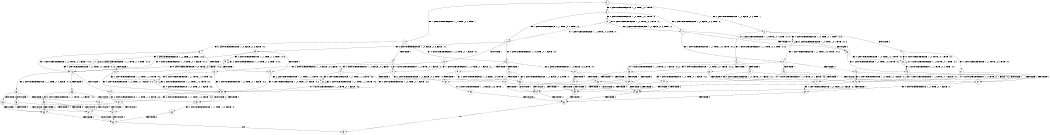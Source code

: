 digraph BCG {
size = "7, 10.5";
center = TRUE;
node [shape = circle];
0 [peripheries = 2];
0 -> 1 [label = "EX !1 !ATOMIC_EXCH_BRANCH (1, +1, TRUE, +0, 2, TRUE) !::"];
0 -> 2 [label = "EX !2 !ATOMIC_EXCH_BRANCH (1, +0, FALSE, +0, 3, TRUE) !::"];
0 -> 3 [label = "EX !0 !ATOMIC_EXCH_BRANCH (1, +0, TRUE, +0, 1, TRUE) !::"];
1 -> 4 [label = "TERMINATE !1"];
1 -> 5 [label = "EX !2 !ATOMIC_EXCH_BRANCH (1, +0, FALSE, +0, 3, FALSE) !:0:1:"];
1 -> 6 [label = "EX !0 !ATOMIC_EXCH_BRANCH (1, +0, TRUE, +0, 1, FALSE) !:0:1:"];
2 -> 7 [label = "TERMINATE !2"];
2 -> 8 [label = "EX !1 !ATOMIC_EXCH_BRANCH (1, +1, TRUE, +0, 2, TRUE) !:0:1:2:"];
2 -> 9 [label = "EX !0 !ATOMIC_EXCH_BRANCH (1, +0, TRUE, +0, 1, TRUE) !:0:1:2:"];
3 -> 10 [label = "EX !1 !ATOMIC_EXCH_BRANCH (1, +1, TRUE, +0, 2, TRUE) !:0:"];
3 -> 11 [label = "EX !2 !ATOMIC_EXCH_BRANCH (1, +0, FALSE, +0, 3, TRUE) !:0:"];
3 -> 12 [label = "EX !0 !ATOMIC_EXCH_BRANCH (1, +0, TRUE, +0, 1, TRUE) !:0:"];
4 -> 13 [label = "EX !2 !ATOMIC_EXCH_BRANCH (1, +0, FALSE, +0, 3, FALSE) !:0:"];
4 -> 14 [label = "EX !0 !ATOMIC_EXCH_BRANCH (1, +0, TRUE, +0, 1, FALSE) !:0:"];
5 -> 15 [label = "TERMINATE !1"];
5 -> 16 [label = "EX !0 !ATOMIC_EXCH_BRANCH (1, +0, TRUE, +0, 1, FALSE) !:0:1:2:"];
5 -> 17 [label = "EX !2 !ATOMIC_EXCH_BRANCH (1, +1, TRUE, +1, 2, TRUE) !:0:1:2:"];
6 -> 18 [label = "TERMINATE !1"];
6 -> 19 [label = "TERMINATE !0"];
6 -> 20 [label = "EX !2 !ATOMIC_EXCH_BRANCH (1, +0, FALSE, +0, 3, TRUE) !:0:1:"];
7 -> 21 [label = "EX !1 !ATOMIC_EXCH_BRANCH (1, +1, TRUE, +0, 2, TRUE) !:0:1:"];
7 -> 22 [label = "EX !0 !ATOMIC_EXCH_BRANCH (1, +0, TRUE, +0, 1, TRUE) !:0:1:"];
8 -> 23 [label = "TERMINATE !1"];
8 -> 24 [label = "TERMINATE !2"];
8 -> 25 [label = "EX !0 !ATOMIC_EXCH_BRANCH (1, +0, TRUE, +0, 1, FALSE) !:0:1:2:"];
9 -> 26 [label = "TERMINATE !2"];
9 -> 27 [label = "EX !1 !ATOMIC_EXCH_BRANCH (1, +1, TRUE, +0, 2, TRUE) !:0:1:2:"];
9 -> 9 [label = "EX !0 !ATOMIC_EXCH_BRANCH (1, +0, TRUE, +0, 1, TRUE) !:0:1:2:"];
10 -> 28 [label = "TERMINATE !1"];
10 -> 29 [label = "EX !2 !ATOMIC_EXCH_BRANCH (1, +0, FALSE, +0, 3, FALSE) !:0:1:"];
10 -> 6 [label = "EX !0 !ATOMIC_EXCH_BRANCH (1, +0, TRUE, +0, 1, FALSE) !:0:1:"];
11 -> 26 [label = "TERMINATE !2"];
11 -> 27 [label = "EX !1 !ATOMIC_EXCH_BRANCH (1, +1, TRUE, +0, 2, TRUE) !:0:1:2:"];
11 -> 9 [label = "EX !0 !ATOMIC_EXCH_BRANCH (1, +0, TRUE, +0, 1, TRUE) !:0:1:2:"];
12 -> 10 [label = "EX !1 !ATOMIC_EXCH_BRANCH (1, +1, TRUE, +0, 2, TRUE) !:0:"];
12 -> 11 [label = "EX !2 !ATOMIC_EXCH_BRANCH (1, +0, FALSE, +0, 3, TRUE) !:0:"];
12 -> 12 [label = "EX !0 !ATOMIC_EXCH_BRANCH (1, +0, TRUE, +0, 1, TRUE) !:0:"];
13 -> 30 [label = "EX !0 !ATOMIC_EXCH_BRANCH (1, +0, TRUE, +0, 1, FALSE) !:0:2:"];
13 -> 31 [label = "EX !2 !ATOMIC_EXCH_BRANCH (1, +1, TRUE, +1, 2, TRUE) !:0:2:"];
14 -> 32 [label = "TERMINATE !0"];
14 -> 33 [label = "EX !2 !ATOMIC_EXCH_BRANCH (1, +0, FALSE, +0, 3, TRUE) !:0:"];
15 -> 30 [label = "EX !0 !ATOMIC_EXCH_BRANCH (1, +0, TRUE, +0, 1, FALSE) !:0:2:"];
15 -> 31 [label = "EX !2 !ATOMIC_EXCH_BRANCH (1, +1, TRUE, +1, 2, TRUE) !:0:2:"];
16 -> 34 [label = "TERMINATE !1"];
16 -> 35 [label = "TERMINATE !0"];
16 -> 36 [label = "EX !2 !ATOMIC_EXCH_BRANCH (1, +1, TRUE, +1, 2, FALSE) !:0:1:2:"];
17 -> 15 [label = "TERMINATE !1"];
17 -> 16 [label = "EX !0 !ATOMIC_EXCH_BRANCH (1, +0, TRUE, +0, 1, FALSE) !:0:1:2:"];
17 -> 17 [label = "EX !2 !ATOMIC_EXCH_BRANCH (1, +1, TRUE, +1, 2, TRUE) !:0:1:2:"];
18 -> 32 [label = "TERMINATE !0"];
18 -> 33 [label = "EX !2 !ATOMIC_EXCH_BRANCH (1, +0, FALSE, +0, 3, TRUE) !:0:"];
19 -> 32 [label = "TERMINATE !1"];
19 -> 37 [label = "EX !2 !ATOMIC_EXCH_BRANCH (1, +0, FALSE, +0, 3, TRUE) !:1:"];
20 -> 38 [label = "TERMINATE !1"];
20 -> 39 [label = "TERMINATE !2"];
20 -> 40 [label = "TERMINATE !0"];
21 -> 41 [label = "TERMINATE !1"];
21 -> 42 [label = "EX !0 !ATOMIC_EXCH_BRANCH (1, +0, TRUE, +0, 1, FALSE) !:0:1:"];
22 -> 43 [label = "EX !1 !ATOMIC_EXCH_BRANCH (1, +1, TRUE, +0, 2, TRUE) !:0:1:"];
22 -> 22 [label = "EX !0 !ATOMIC_EXCH_BRANCH (1, +0, TRUE, +0, 1, TRUE) !:0:1:"];
23 -> 41 [label = "TERMINATE !2"];
23 -> 44 [label = "EX !0 !ATOMIC_EXCH_BRANCH (1, +0, TRUE, +0, 1, FALSE) !:0:2:"];
24 -> 41 [label = "TERMINATE !1"];
24 -> 42 [label = "EX !0 !ATOMIC_EXCH_BRANCH (1, +0, TRUE, +0, 1, FALSE) !:0:1:"];
25 -> 38 [label = "TERMINATE !1"];
25 -> 39 [label = "TERMINATE !2"];
25 -> 40 [label = "TERMINATE !0"];
26 -> 43 [label = "EX !1 !ATOMIC_EXCH_BRANCH (1, +1, TRUE, +0, 2, TRUE) !:0:1:"];
26 -> 22 [label = "EX !0 !ATOMIC_EXCH_BRANCH (1, +0, TRUE, +0, 1, TRUE) !:0:1:"];
27 -> 45 [label = "TERMINATE !1"];
27 -> 46 [label = "TERMINATE !2"];
27 -> 25 [label = "EX !0 !ATOMIC_EXCH_BRANCH (1, +0, TRUE, +0, 1, FALSE) !:0:1:2:"];
28 -> 47 [label = "EX !2 !ATOMIC_EXCH_BRANCH (1, +0, FALSE, +0, 3, FALSE) !:0:"];
28 -> 14 [label = "EX !0 !ATOMIC_EXCH_BRANCH (1, +0, TRUE, +0, 1, FALSE) !:0:"];
29 -> 48 [label = "TERMINATE !1"];
29 -> 49 [label = "EX !2 !ATOMIC_EXCH_BRANCH (1, +1, TRUE, +1, 2, TRUE) !:0:1:2:"];
29 -> 16 [label = "EX !0 !ATOMIC_EXCH_BRANCH (1, +0, TRUE, +0, 1, FALSE) !:0:1:2:"];
30 -> 50 [label = "TERMINATE !0"];
30 -> 51 [label = "EX !2 !ATOMIC_EXCH_BRANCH (1, +1, TRUE, +1, 2, FALSE) !:0:2:"];
31 -> 30 [label = "EX !0 !ATOMIC_EXCH_BRANCH (1, +0, TRUE, +0, 1, FALSE) !:0:2:"];
31 -> 31 [label = "EX !2 !ATOMIC_EXCH_BRANCH (1, +1, TRUE, +1, 2, TRUE) !:0:2:"];
32 -> 52 [label = "EX !2 !ATOMIC_EXCH_BRANCH (1, +0, FALSE, +0, 3, TRUE) !::"];
33 -> 53 [label = "TERMINATE !2"];
33 -> 54 [label = "TERMINATE !0"];
34 -> 50 [label = "TERMINATE !0"];
34 -> 51 [label = "EX !2 !ATOMIC_EXCH_BRANCH (1, +1, TRUE, +1, 2, FALSE) !:0:2:"];
35 -> 50 [label = "TERMINATE !1"];
35 -> 55 [label = "EX !2 !ATOMIC_EXCH_BRANCH (1, +1, TRUE, +1, 2, FALSE) !:1:2:"];
36 -> 56 [label = "TERMINATE !1"];
36 -> 57 [label = "TERMINATE !2"];
36 -> 58 [label = "TERMINATE !0"];
37 -> 54 [label = "TERMINATE !1"];
37 -> 59 [label = "TERMINATE !2"];
38 -> 53 [label = "TERMINATE !2"];
38 -> 54 [label = "TERMINATE !0"];
39 -> 53 [label = "TERMINATE !1"];
39 -> 59 [label = "TERMINATE !0"];
40 -> 54 [label = "TERMINATE !1"];
40 -> 59 [label = "TERMINATE !2"];
41 -> 60 [label = "EX !0 !ATOMIC_EXCH_BRANCH (1, +0, TRUE, +0, 1, FALSE) !:0:"];
42 -> 53 [label = "TERMINATE !1"];
42 -> 59 [label = "TERMINATE !0"];
43 -> 61 [label = "TERMINATE !1"];
43 -> 42 [label = "EX !0 !ATOMIC_EXCH_BRANCH (1, +0, TRUE, +0, 1, FALSE) !:0:1:"];
44 -> 53 [label = "TERMINATE !2"];
44 -> 54 [label = "TERMINATE !0"];
45 -> 61 [label = "TERMINATE !2"];
45 -> 44 [label = "EX !0 !ATOMIC_EXCH_BRANCH (1, +0, TRUE, +0, 1, FALSE) !:0:2:"];
46 -> 61 [label = "TERMINATE !1"];
46 -> 42 [label = "EX !0 !ATOMIC_EXCH_BRANCH (1, +0, TRUE, +0, 1, FALSE) !:0:1:"];
47 -> 62 [label = "EX !2 !ATOMIC_EXCH_BRANCH (1, +1, TRUE, +1, 2, TRUE) !:0:2:"];
47 -> 30 [label = "EX !0 !ATOMIC_EXCH_BRANCH (1, +0, TRUE, +0, 1, FALSE) !:0:2:"];
48 -> 62 [label = "EX !2 !ATOMIC_EXCH_BRANCH (1, +1, TRUE, +1, 2, TRUE) !:0:2:"];
48 -> 30 [label = "EX !0 !ATOMIC_EXCH_BRANCH (1, +0, TRUE, +0, 1, FALSE) !:0:2:"];
49 -> 48 [label = "TERMINATE !1"];
49 -> 49 [label = "EX !2 !ATOMIC_EXCH_BRANCH (1, +1, TRUE, +1, 2, TRUE) !:0:1:2:"];
49 -> 16 [label = "EX !0 !ATOMIC_EXCH_BRANCH (1, +0, TRUE, +0, 1, FALSE) !:0:1:2:"];
50 -> 63 [label = "EX !2 !ATOMIC_EXCH_BRANCH (1, +1, TRUE, +1, 2, FALSE) !:2:"];
51 -> 64 [label = "TERMINATE !2"];
51 -> 65 [label = "TERMINATE !0"];
52 -> 66 [label = "TERMINATE !2"];
53 -> 66 [label = "TERMINATE !0"];
54 -> 66 [label = "TERMINATE !2"];
55 -> 65 [label = "TERMINATE !1"];
55 -> 67 [label = "TERMINATE !2"];
56 -> 64 [label = "TERMINATE !2"];
56 -> 65 [label = "TERMINATE !0"];
57 -> 64 [label = "TERMINATE !1"];
57 -> 67 [label = "TERMINATE !0"];
58 -> 65 [label = "TERMINATE !1"];
58 -> 67 [label = "TERMINATE !2"];
59 -> 66 [label = "TERMINATE !1"];
60 -> 66 [label = "TERMINATE !0"];
61 -> 60 [label = "EX !0 !ATOMIC_EXCH_BRANCH (1, +0, TRUE, +0, 1, FALSE) !:0:"];
62 -> 62 [label = "EX !2 !ATOMIC_EXCH_BRANCH (1, +1, TRUE, +1, 2, TRUE) !:0:2:"];
62 -> 30 [label = "EX !0 !ATOMIC_EXCH_BRANCH (1, +0, TRUE, +0, 1, FALSE) !:0:2:"];
63 -> 68 [label = "TERMINATE !2"];
64 -> 68 [label = "TERMINATE !0"];
65 -> 68 [label = "TERMINATE !2"];
66 -> 69 [label = "exit"];
67 -> 68 [label = "TERMINATE !1"];
68 -> 69 [label = "exit"];
}
